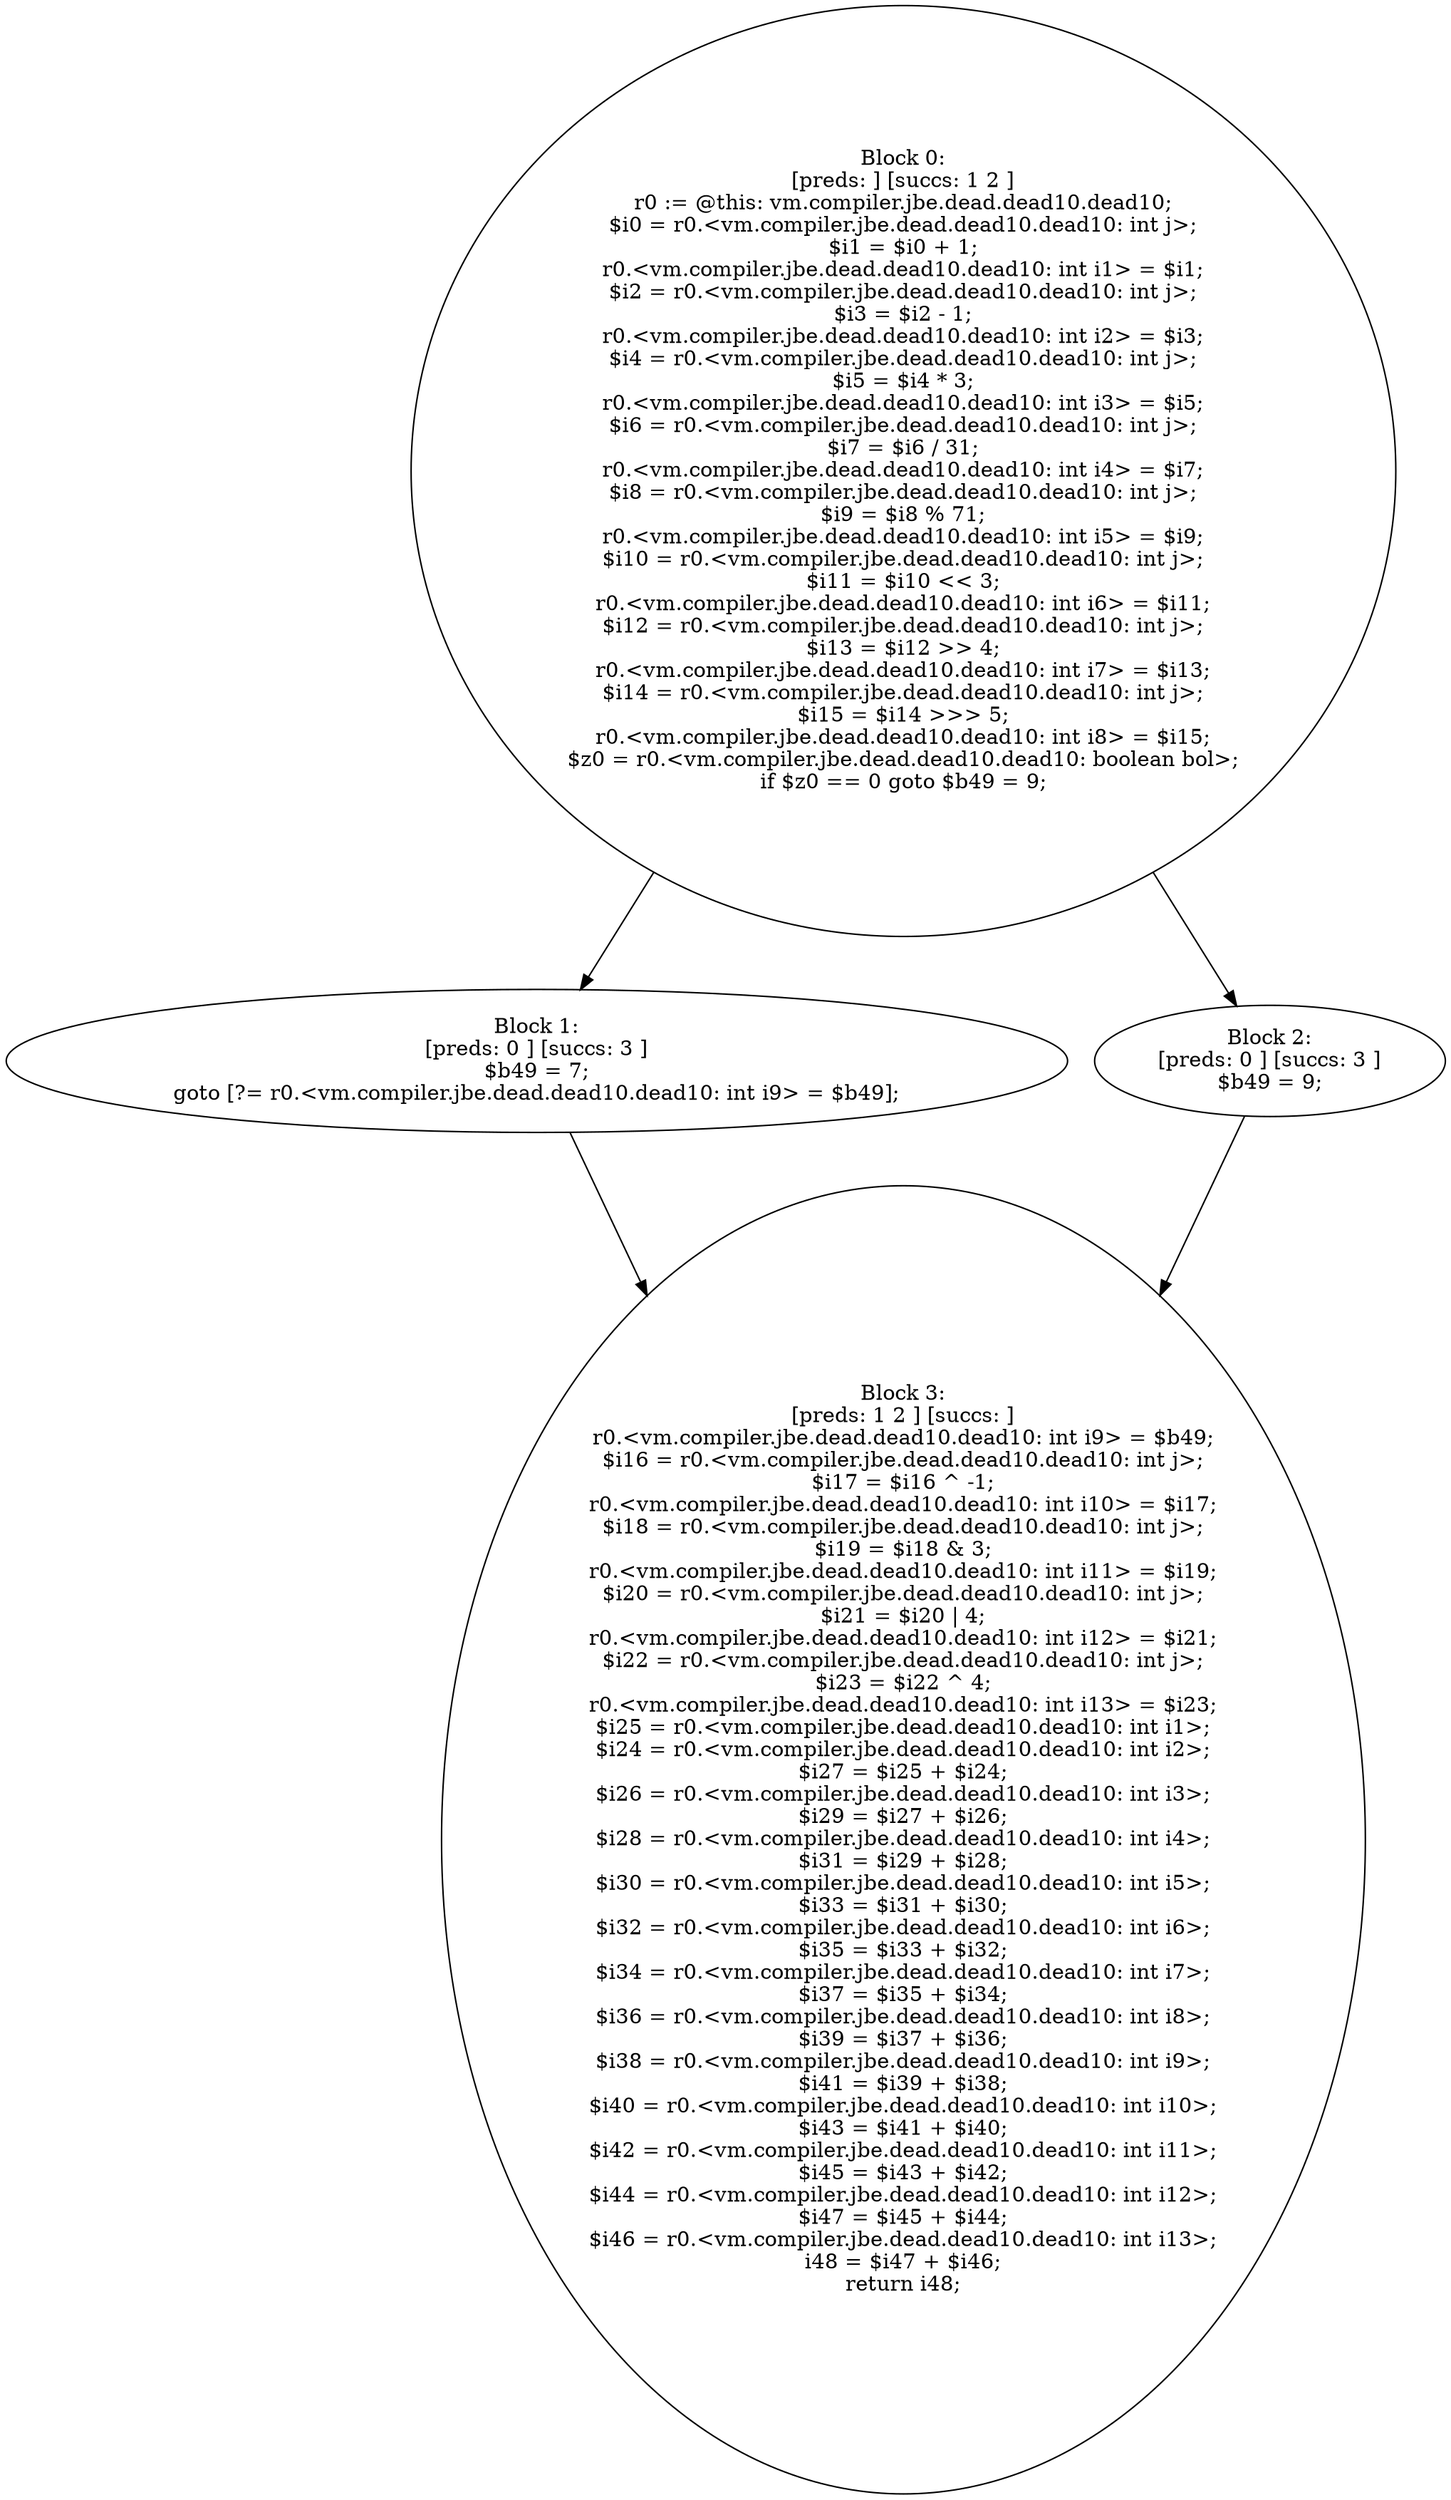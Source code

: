 digraph "unitGraph" {
    "Block 0:
[preds: ] [succs: 1 2 ]
r0 := @this: vm.compiler.jbe.dead.dead10.dead10;
$i0 = r0.<vm.compiler.jbe.dead.dead10.dead10: int j>;
$i1 = $i0 + 1;
r0.<vm.compiler.jbe.dead.dead10.dead10: int i1> = $i1;
$i2 = r0.<vm.compiler.jbe.dead.dead10.dead10: int j>;
$i3 = $i2 - 1;
r0.<vm.compiler.jbe.dead.dead10.dead10: int i2> = $i3;
$i4 = r0.<vm.compiler.jbe.dead.dead10.dead10: int j>;
$i5 = $i4 * 3;
r0.<vm.compiler.jbe.dead.dead10.dead10: int i3> = $i5;
$i6 = r0.<vm.compiler.jbe.dead.dead10.dead10: int j>;
$i7 = $i6 / 31;
r0.<vm.compiler.jbe.dead.dead10.dead10: int i4> = $i7;
$i8 = r0.<vm.compiler.jbe.dead.dead10.dead10: int j>;
$i9 = $i8 % 71;
r0.<vm.compiler.jbe.dead.dead10.dead10: int i5> = $i9;
$i10 = r0.<vm.compiler.jbe.dead.dead10.dead10: int j>;
$i11 = $i10 << 3;
r0.<vm.compiler.jbe.dead.dead10.dead10: int i6> = $i11;
$i12 = r0.<vm.compiler.jbe.dead.dead10.dead10: int j>;
$i13 = $i12 >> 4;
r0.<vm.compiler.jbe.dead.dead10.dead10: int i7> = $i13;
$i14 = r0.<vm.compiler.jbe.dead.dead10.dead10: int j>;
$i15 = $i14 >>> 5;
r0.<vm.compiler.jbe.dead.dead10.dead10: int i8> = $i15;
$z0 = r0.<vm.compiler.jbe.dead.dead10.dead10: boolean bol>;
if $z0 == 0 goto $b49 = 9;
"
    "Block 1:
[preds: 0 ] [succs: 3 ]
$b49 = 7;
goto [?= r0.<vm.compiler.jbe.dead.dead10.dead10: int i9> = $b49];
"
    "Block 2:
[preds: 0 ] [succs: 3 ]
$b49 = 9;
"
    "Block 3:
[preds: 1 2 ] [succs: ]
r0.<vm.compiler.jbe.dead.dead10.dead10: int i9> = $b49;
$i16 = r0.<vm.compiler.jbe.dead.dead10.dead10: int j>;
$i17 = $i16 ^ -1;
r0.<vm.compiler.jbe.dead.dead10.dead10: int i10> = $i17;
$i18 = r0.<vm.compiler.jbe.dead.dead10.dead10: int j>;
$i19 = $i18 & 3;
r0.<vm.compiler.jbe.dead.dead10.dead10: int i11> = $i19;
$i20 = r0.<vm.compiler.jbe.dead.dead10.dead10: int j>;
$i21 = $i20 | 4;
r0.<vm.compiler.jbe.dead.dead10.dead10: int i12> = $i21;
$i22 = r0.<vm.compiler.jbe.dead.dead10.dead10: int j>;
$i23 = $i22 ^ 4;
r0.<vm.compiler.jbe.dead.dead10.dead10: int i13> = $i23;
$i25 = r0.<vm.compiler.jbe.dead.dead10.dead10: int i1>;
$i24 = r0.<vm.compiler.jbe.dead.dead10.dead10: int i2>;
$i27 = $i25 + $i24;
$i26 = r0.<vm.compiler.jbe.dead.dead10.dead10: int i3>;
$i29 = $i27 + $i26;
$i28 = r0.<vm.compiler.jbe.dead.dead10.dead10: int i4>;
$i31 = $i29 + $i28;
$i30 = r0.<vm.compiler.jbe.dead.dead10.dead10: int i5>;
$i33 = $i31 + $i30;
$i32 = r0.<vm.compiler.jbe.dead.dead10.dead10: int i6>;
$i35 = $i33 + $i32;
$i34 = r0.<vm.compiler.jbe.dead.dead10.dead10: int i7>;
$i37 = $i35 + $i34;
$i36 = r0.<vm.compiler.jbe.dead.dead10.dead10: int i8>;
$i39 = $i37 + $i36;
$i38 = r0.<vm.compiler.jbe.dead.dead10.dead10: int i9>;
$i41 = $i39 + $i38;
$i40 = r0.<vm.compiler.jbe.dead.dead10.dead10: int i10>;
$i43 = $i41 + $i40;
$i42 = r0.<vm.compiler.jbe.dead.dead10.dead10: int i11>;
$i45 = $i43 + $i42;
$i44 = r0.<vm.compiler.jbe.dead.dead10.dead10: int i12>;
$i47 = $i45 + $i44;
$i46 = r0.<vm.compiler.jbe.dead.dead10.dead10: int i13>;
i48 = $i47 + $i46;
return i48;
"
    "Block 0:
[preds: ] [succs: 1 2 ]
r0 := @this: vm.compiler.jbe.dead.dead10.dead10;
$i0 = r0.<vm.compiler.jbe.dead.dead10.dead10: int j>;
$i1 = $i0 + 1;
r0.<vm.compiler.jbe.dead.dead10.dead10: int i1> = $i1;
$i2 = r0.<vm.compiler.jbe.dead.dead10.dead10: int j>;
$i3 = $i2 - 1;
r0.<vm.compiler.jbe.dead.dead10.dead10: int i2> = $i3;
$i4 = r0.<vm.compiler.jbe.dead.dead10.dead10: int j>;
$i5 = $i4 * 3;
r0.<vm.compiler.jbe.dead.dead10.dead10: int i3> = $i5;
$i6 = r0.<vm.compiler.jbe.dead.dead10.dead10: int j>;
$i7 = $i6 / 31;
r0.<vm.compiler.jbe.dead.dead10.dead10: int i4> = $i7;
$i8 = r0.<vm.compiler.jbe.dead.dead10.dead10: int j>;
$i9 = $i8 % 71;
r0.<vm.compiler.jbe.dead.dead10.dead10: int i5> = $i9;
$i10 = r0.<vm.compiler.jbe.dead.dead10.dead10: int j>;
$i11 = $i10 << 3;
r0.<vm.compiler.jbe.dead.dead10.dead10: int i6> = $i11;
$i12 = r0.<vm.compiler.jbe.dead.dead10.dead10: int j>;
$i13 = $i12 >> 4;
r0.<vm.compiler.jbe.dead.dead10.dead10: int i7> = $i13;
$i14 = r0.<vm.compiler.jbe.dead.dead10.dead10: int j>;
$i15 = $i14 >>> 5;
r0.<vm.compiler.jbe.dead.dead10.dead10: int i8> = $i15;
$z0 = r0.<vm.compiler.jbe.dead.dead10.dead10: boolean bol>;
if $z0 == 0 goto $b49 = 9;
"->"Block 1:
[preds: 0 ] [succs: 3 ]
$b49 = 7;
goto [?= r0.<vm.compiler.jbe.dead.dead10.dead10: int i9> = $b49];
";
    "Block 0:
[preds: ] [succs: 1 2 ]
r0 := @this: vm.compiler.jbe.dead.dead10.dead10;
$i0 = r0.<vm.compiler.jbe.dead.dead10.dead10: int j>;
$i1 = $i0 + 1;
r0.<vm.compiler.jbe.dead.dead10.dead10: int i1> = $i1;
$i2 = r0.<vm.compiler.jbe.dead.dead10.dead10: int j>;
$i3 = $i2 - 1;
r0.<vm.compiler.jbe.dead.dead10.dead10: int i2> = $i3;
$i4 = r0.<vm.compiler.jbe.dead.dead10.dead10: int j>;
$i5 = $i4 * 3;
r0.<vm.compiler.jbe.dead.dead10.dead10: int i3> = $i5;
$i6 = r0.<vm.compiler.jbe.dead.dead10.dead10: int j>;
$i7 = $i6 / 31;
r0.<vm.compiler.jbe.dead.dead10.dead10: int i4> = $i7;
$i8 = r0.<vm.compiler.jbe.dead.dead10.dead10: int j>;
$i9 = $i8 % 71;
r0.<vm.compiler.jbe.dead.dead10.dead10: int i5> = $i9;
$i10 = r0.<vm.compiler.jbe.dead.dead10.dead10: int j>;
$i11 = $i10 << 3;
r0.<vm.compiler.jbe.dead.dead10.dead10: int i6> = $i11;
$i12 = r0.<vm.compiler.jbe.dead.dead10.dead10: int j>;
$i13 = $i12 >> 4;
r0.<vm.compiler.jbe.dead.dead10.dead10: int i7> = $i13;
$i14 = r0.<vm.compiler.jbe.dead.dead10.dead10: int j>;
$i15 = $i14 >>> 5;
r0.<vm.compiler.jbe.dead.dead10.dead10: int i8> = $i15;
$z0 = r0.<vm.compiler.jbe.dead.dead10.dead10: boolean bol>;
if $z0 == 0 goto $b49 = 9;
"->"Block 2:
[preds: 0 ] [succs: 3 ]
$b49 = 9;
";
    "Block 1:
[preds: 0 ] [succs: 3 ]
$b49 = 7;
goto [?= r0.<vm.compiler.jbe.dead.dead10.dead10: int i9> = $b49];
"->"Block 3:
[preds: 1 2 ] [succs: ]
r0.<vm.compiler.jbe.dead.dead10.dead10: int i9> = $b49;
$i16 = r0.<vm.compiler.jbe.dead.dead10.dead10: int j>;
$i17 = $i16 ^ -1;
r0.<vm.compiler.jbe.dead.dead10.dead10: int i10> = $i17;
$i18 = r0.<vm.compiler.jbe.dead.dead10.dead10: int j>;
$i19 = $i18 & 3;
r0.<vm.compiler.jbe.dead.dead10.dead10: int i11> = $i19;
$i20 = r0.<vm.compiler.jbe.dead.dead10.dead10: int j>;
$i21 = $i20 | 4;
r0.<vm.compiler.jbe.dead.dead10.dead10: int i12> = $i21;
$i22 = r0.<vm.compiler.jbe.dead.dead10.dead10: int j>;
$i23 = $i22 ^ 4;
r0.<vm.compiler.jbe.dead.dead10.dead10: int i13> = $i23;
$i25 = r0.<vm.compiler.jbe.dead.dead10.dead10: int i1>;
$i24 = r0.<vm.compiler.jbe.dead.dead10.dead10: int i2>;
$i27 = $i25 + $i24;
$i26 = r0.<vm.compiler.jbe.dead.dead10.dead10: int i3>;
$i29 = $i27 + $i26;
$i28 = r0.<vm.compiler.jbe.dead.dead10.dead10: int i4>;
$i31 = $i29 + $i28;
$i30 = r0.<vm.compiler.jbe.dead.dead10.dead10: int i5>;
$i33 = $i31 + $i30;
$i32 = r0.<vm.compiler.jbe.dead.dead10.dead10: int i6>;
$i35 = $i33 + $i32;
$i34 = r0.<vm.compiler.jbe.dead.dead10.dead10: int i7>;
$i37 = $i35 + $i34;
$i36 = r0.<vm.compiler.jbe.dead.dead10.dead10: int i8>;
$i39 = $i37 + $i36;
$i38 = r0.<vm.compiler.jbe.dead.dead10.dead10: int i9>;
$i41 = $i39 + $i38;
$i40 = r0.<vm.compiler.jbe.dead.dead10.dead10: int i10>;
$i43 = $i41 + $i40;
$i42 = r0.<vm.compiler.jbe.dead.dead10.dead10: int i11>;
$i45 = $i43 + $i42;
$i44 = r0.<vm.compiler.jbe.dead.dead10.dead10: int i12>;
$i47 = $i45 + $i44;
$i46 = r0.<vm.compiler.jbe.dead.dead10.dead10: int i13>;
i48 = $i47 + $i46;
return i48;
";
    "Block 2:
[preds: 0 ] [succs: 3 ]
$b49 = 9;
"->"Block 3:
[preds: 1 2 ] [succs: ]
r0.<vm.compiler.jbe.dead.dead10.dead10: int i9> = $b49;
$i16 = r0.<vm.compiler.jbe.dead.dead10.dead10: int j>;
$i17 = $i16 ^ -1;
r0.<vm.compiler.jbe.dead.dead10.dead10: int i10> = $i17;
$i18 = r0.<vm.compiler.jbe.dead.dead10.dead10: int j>;
$i19 = $i18 & 3;
r0.<vm.compiler.jbe.dead.dead10.dead10: int i11> = $i19;
$i20 = r0.<vm.compiler.jbe.dead.dead10.dead10: int j>;
$i21 = $i20 | 4;
r0.<vm.compiler.jbe.dead.dead10.dead10: int i12> = $i21;
$i22 = r0.<vm.compiler.jbe.dead.dead10.dead10: int j>;
$i23 = $i22 ^ 4;
r0.<vm.compiler.jbe.dead.dead10.dead10: int i13> = $i23;
$i25 = r0.<vm.compiler.jbe.dead.dead10.dead10: int i1>;
$i24 = r0.<vm.compiler.jbe.dead.dead10.dead10: int i2>;
$i27 = $i25 + $i24;
$i26 = r0.<vm.compiler.jbe.dead.dead10.dead10: int i3>;
$i29 = $i27 + $i26;
$i28 = r0.<vm.compiler.jbe.dead.dead10.dead10: int i4>;
$i31 = $i29 + $i28;
$i30 = r0.<vm.compiler.jbe.dead.dead10.dead10: int i5>;
$i33 = $i31 + $i30;
$i32 = r0.<vm.compiler.jbe.dead.dead10.dead10: int i6>;
$i35 = $i33 + $i32;
$i34 = r0.<vm.compiler.jbe.dead.dead10.dead10: int i7>;
$i37 = $i35 + $i34;
$i36 = r0.<vm.compiler.jbe.dead.dead10.dead10: int i8>;
$i39 = $i37 + $i36;
$i38 = r0.<vm.compiler.jbe.dead.dead10.dead10: int i9>;
$i41 = $i39 + $i38;
$i40 = r0.<vm.compiler.jbe.dead.dead10.dead10: int i10>;
$i43 = $i41 + $i40;
$i42 = r0.<vm.compiler.jbe.dead.dead10.dead10: int i11>;
$i45 = $i43 + $i42;
$i44 = r0.<vm.compiler.jbe.dead.dead10.dead10: int i12>;
$i47 = $i45 + $i44;
$i46 = r0.<vm.compiler.jbe.dead.dead10.dead10: int i13>;
i48 = $i47 + $i46;
return i48;
";
}
